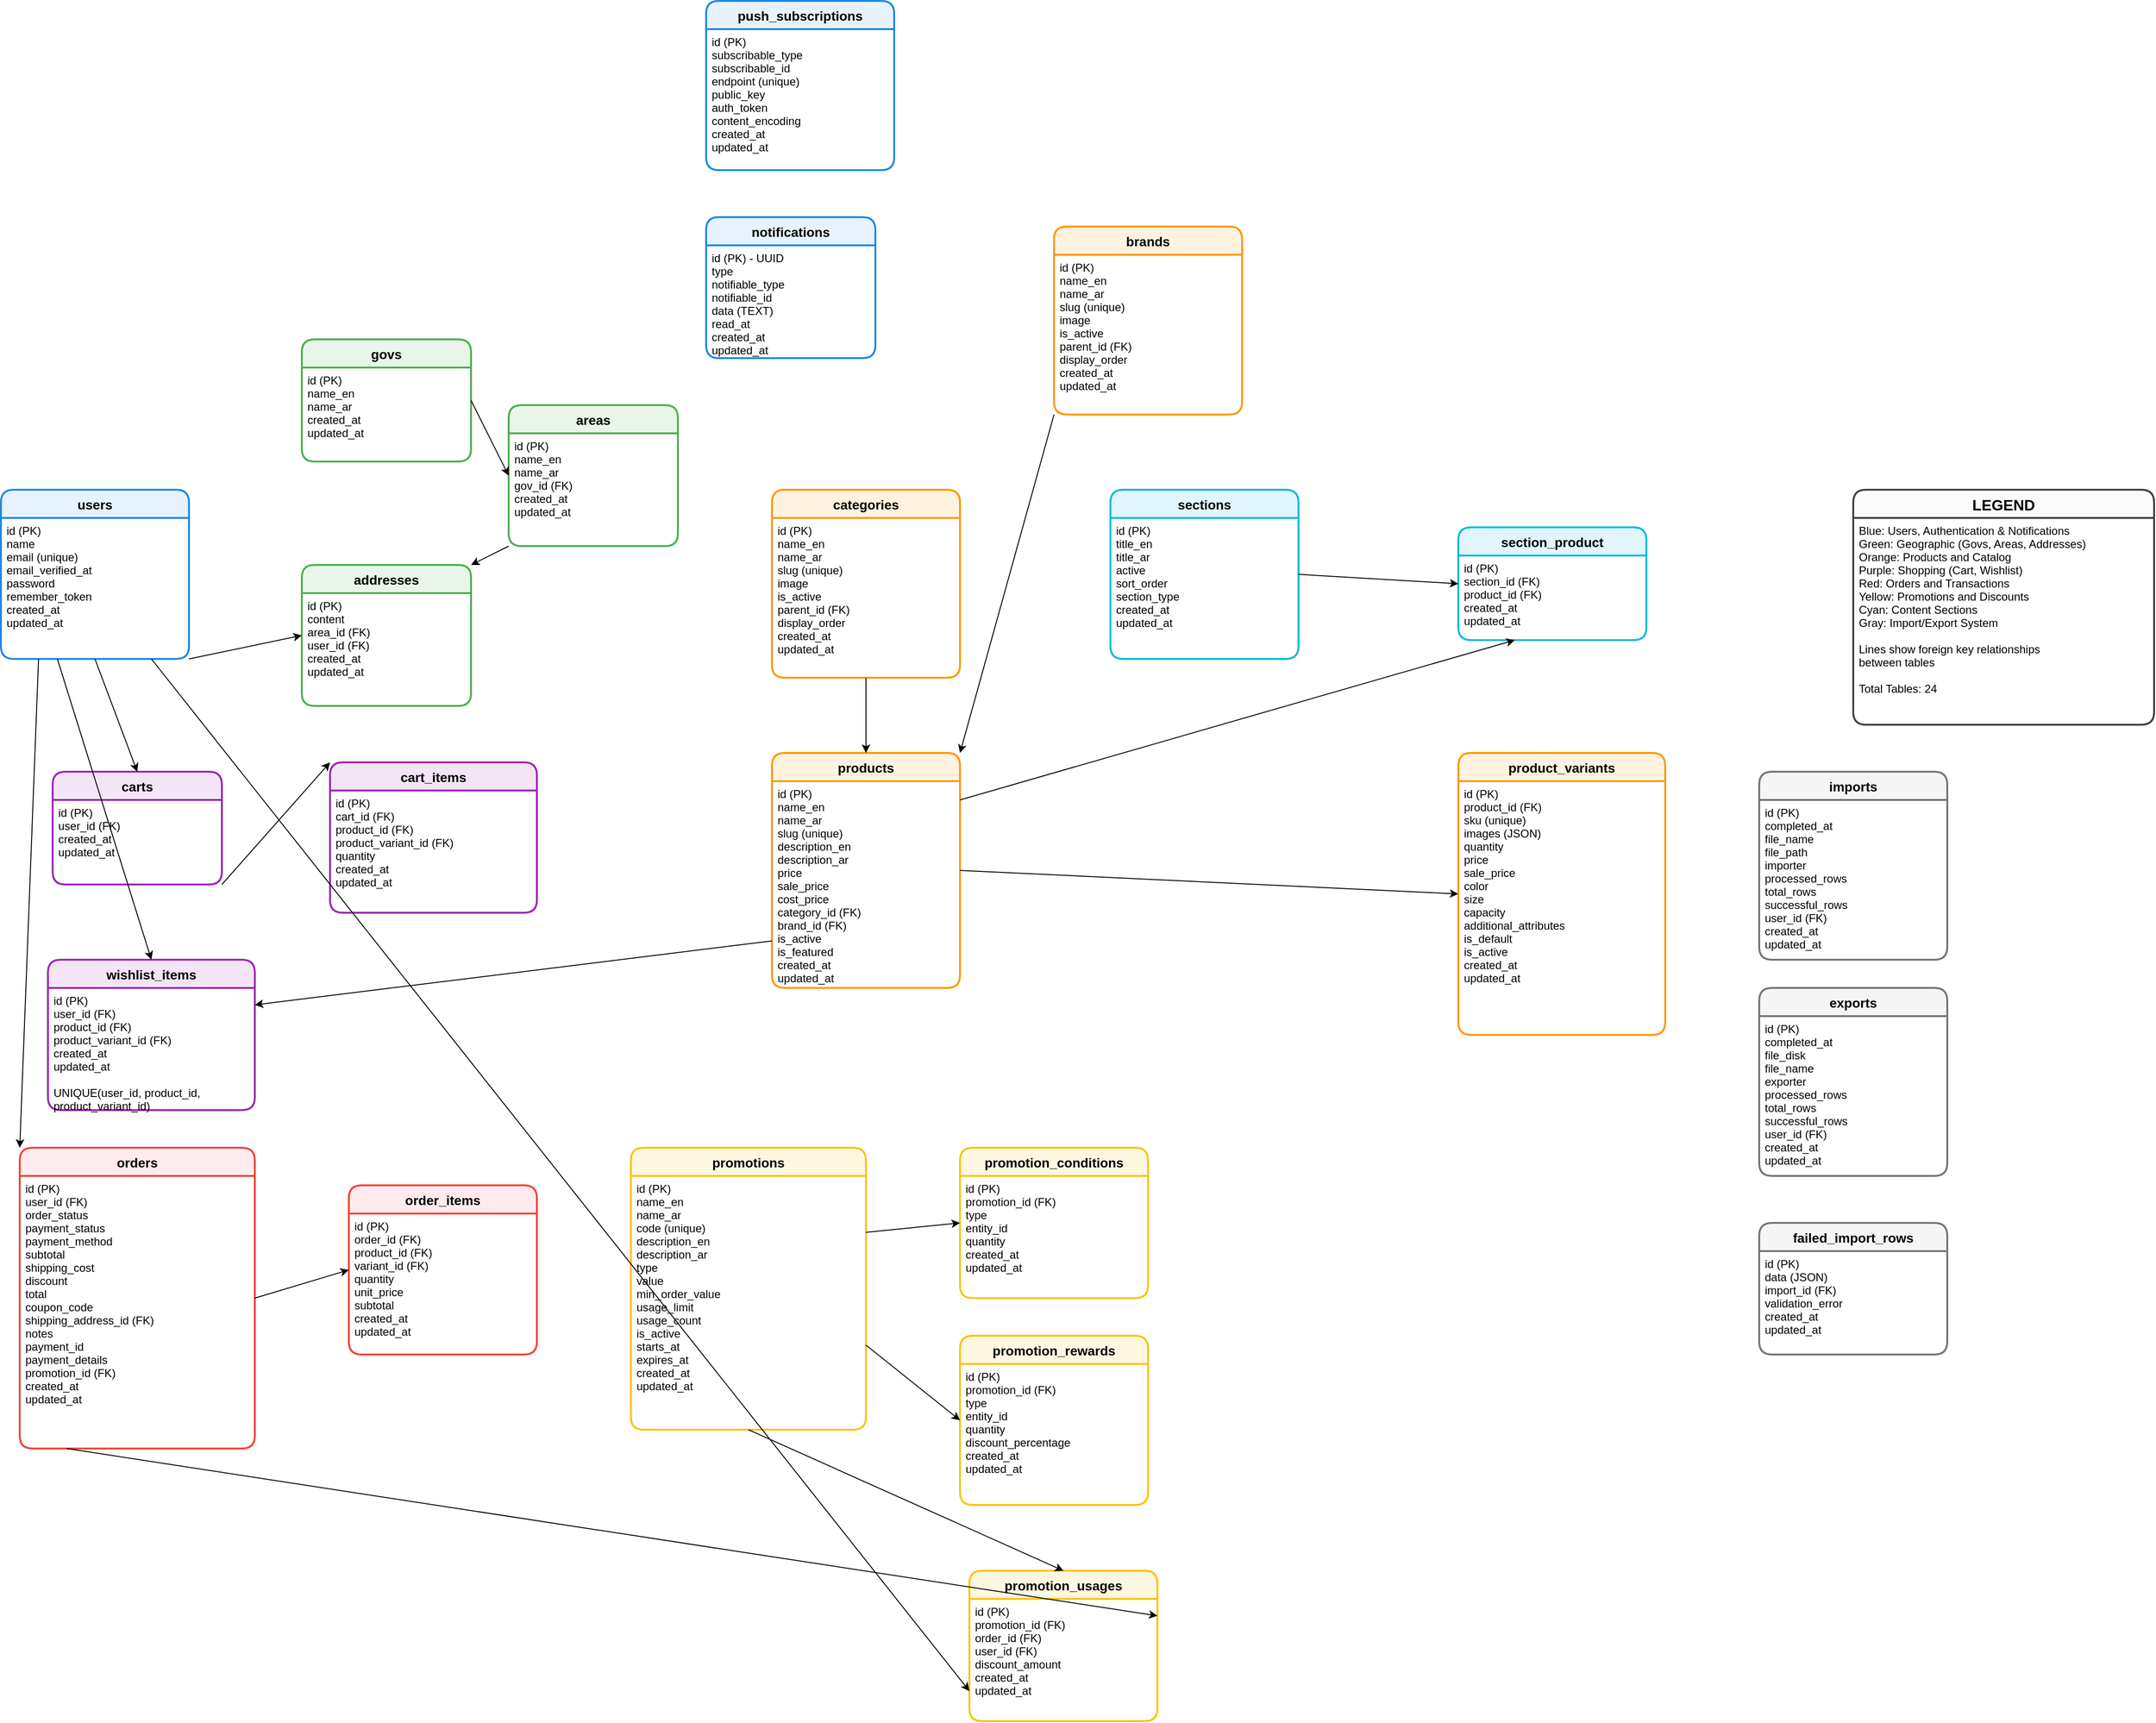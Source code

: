 <mxfile>
    <diagram name="Database Schema" id="database-schema">
        <mxGraphModel dx="2078" dy="5094" grid="1" gridSize="10" guides="1" tooltips="1" connect="1" arrows="1" fold="1" page="1" pageScale="1" pageWidth="2800" pageHeight="4000" math="0" shadow="0">
            <root>
                <mxCell id="0"/>
                <mxCell id="1" parent="0"/>
                <mxCell id="users" value="users" style="swimlane;childLayout=stackLayout;horizontal=1;startSize=30;horizontalStack=0;rounded=1;fontSize=14;fontStyle=1;strokeWidth=2;resizeParent=0;resizeLast=1;shadow=0;dashed=0;align=center;fillColor=#E6F3FF;strokeColor=#1E88E5;" parent="1" vertex="1">
                    <mxGeometry x="80" y="100" width="200" height="180" as="geometry"/>
                </mxCell>
                <mxCell id="users-fields" value="id (PK)&#xa;name&#xa;email (unique)&#xa;email_verified_at&#xa;password&#xa;remember_token&#xa;created_at&#xa;updated_at" style="align=left;strokeColor=none;fillColor=none;spacingLeft=4;fontSize=12;verticalAlign=top;resizable=0;rotatable=0;part=1;" parent="users" vertex="1">
                    <mxGeometry y="30" width="200" height="150" as="geometry"/>
                </mxCell>
                <mxCell id="govs" value="govs" style="swimlane;childLayout=stackLayout;horizontal=1;startSize=30;horizontalStack=0;rounded=1;fontSize=14;fontStyle=1;strokeWidth=2;resizeParent=0;resizeLast=1;shadow=0;dashed=0;align=center;fillColor=#E8F5E8;strokeColor=#4CAF50;" parent="1" vertex="1">
                    <mxGeometry x="400" y="-60" width="180" height="130" as="geometry"/>
                </mxCell>
                <mxCell id="govs-fields" value="id (PK)&#xa;name_en&#xa;name_ar&#xa;created_at&#xa;updated_at" style="align=left;strokeColor=none;fillColor=none;spacingLeft=4;fontSize=12;verticalAlign=top;resizable=0;rotatable=0;part=1;" parent="govs" vertex="1">
                    <mxGeometry y="30" width="180" height="100" as="geometry"/>
                </mxCell>
                <mxCell id="areas" value="areas" style="swimlane;childLayout=stackLayout;horizontal=1;startSize=30;horizontalStack=0;rounded=1;fontSize=14;fontStyle=1;strokeWidth=2;resizeParent=0;resizeLast=1;shadow=0;dashed=0;align=center;fillColor=#E8F5E8;strokeColor=#4CAF50;" parent="1" vertex="1">
                    <mxGeometry x="620" y="10" width="180" height="150" as="geometry"/>
                </mxCell>
                <mxCell id="areas-fields" value="id (PK)&#xa;name_en&#xa;name_ar&#xa;gov_id (FK)&#xa;created_at&#xa;updated_at" style="align=left;strokeColor=none;fillColor=none;spacingLeft=4;fontSize=12;verticalAlign=top;resizable=0;rotatable=0;part=1;" parent="areas" vertex="1">
                    <mxGeometry y="30" width="180" height="120" as="geometry"/>
                </mxCell>
                <mxCell id="addresses" value="addresses" style="swimlane;childLayout=stackLayout;horizontal=1;startSize=30;horizontalStack=0;rounded=1;fontSize=14;fontStyle=1;strokeWidth=2;resizeParent=0;resizeLast=1;shadow=0;dashed=0;align=center;fillColor=#E8F5E8;strokeColor=#4CAF50;" parent="1" vertex="1">
                    <mxGeometry x="400" y="180" width="180" height="150" as="geometry"/>
                </mxCell>
                <mxCell id="addresses-fields" value="id (PK)&#xa;content&#xa;area_id (FK)&#xa;user_id (FK)&#xa;created_at&#xa;updated_at" style="align=left;strokeColor=none;fillColor=none;spacingLeft=4;fontSize=12;verticalAlign=top;resizable=0;rotatable=0;part=1;" parent="addresses" vertex="1">
                    <mxGeometry y="30" width="180" height="120" as="geometry"/>
                </mxCell>
                <mxCell id="categories" value="categories" style="swimlane;childLayout=stackLayout;horizontal=1;startSize=30;horizontalStack=0;rounded=1;fontSize=14;fontStyle=1;strokeWidth=2;resizeParent=0;resizeLast=1;shadow=0;dashed=0;align=center;fillColor=#FFF3E0;strokeColor=#FF9800;" parent="1" vertex="1">
                    <mxGeometry x="900" y="100" width="200" height="200" as="geometry"/>
                </mxCell>
                <mxCell id="categories-fields" value="id (PK)&#xa;name_en&#xa;name_ar&#xa;slug (unique)&#xa;image&#xa;is_active&#xa;parent_id (FK)&#xa;display_order&#xa;created_at&#xa;updated_at" style="align=left;strokeColor=none;fillColor=none;spacingLeft=4;fontSize=12;verticalAlign=top;resizable=0;rotatable=0;part=1;" parent="categories" vertex="1">
                    <mxGeometry y="30" width="200" height="170" as="geometry"/>
                </mxCell>
                <mxCell id="brands" value="brands" style="swimlane;childLayout=stackLayout;horizontal=1;startSize=30;horizontalStack=0;rounded=1;fontSize=14;fontStyle=1;strokeWidth=2;resizeParent=0;resizeLast=1;shadow=0;dashed=0;align=center;fillColor=#FFF3E0;strokeColor=#FF9800;" parent="1" vertex="1">
                    <mxGeometry x="1200" y="-180" width="200" height="200" as="geometry"/>
                </mxCell>
                <mxCell id="brands-fields" value="id (PK)&#xa;name_en&#xa;name_ar&#xa;slug (unique)&#xa;image&#xa;is_active&#xa;parent_id (FK)&#xa;display_order&#xa;created_at&#xa;updated_at" style="align=left;strokeColor=none;fillColor=none;spacingLeft=4;fontSize=12;verticalAlign=top;resizable=0;rotatable=0;part=1;" parent="brands" vertex="1">
                    <mxGeometry y="30" width="200" height="170" as="geometry"/>
                </mxCell>
                <mxCell id="products" value="products" style="swimlane;childLayout=stackLayout;horizontal=1;startSize=30;horizontalStack=0;rounded=1;fontSize=14;fontStyle=1;strokeWidth=2;resizeParent=0;resizeLast=1;shadow=0;dashed=0;align=center;fillColor=#FFF3E0;strokeColor=#FF9800;" parent="1" vertex="1">
                    <mxGeometry x="900" y="380" width="200" height="250" as="geometry"/>
                </mxCell>
                <mxCell id="products-fields" value="id (PK)&#xa;name_en&#xa;name_ar&#xa;slug (unique)&#xa;description_en&#xa;description_ar&#xa;price&#xa;sale_price&#xa;cost_price&#xa;category_id (FK)&#xa;brand_id (FK)&#xa;is_active&#xa;is_featured&#xa;created_at&#xa;updated_at" style="align=left;strokeColor=none;fillColor=none;spacingLeft=4;fontSize=12;verticalAlign=top;resizable=0;rotatable=0;part=1;" parent="products" vertex="1">
                    <mxGeometry y="30" width="200" height="220" as="geometry"/>
                </mxCell>
                <mxCell id="product_variants" value="product_variants" style="swimlane;childLayout=stackLayout;horizontal=1;startSize=30;horizontalStack=0;rounded=1;fontSize=14;fontStyle=1;strokeWidth=2;resizeParent=0;resizeLast=1;shadow=0;dashed=0;align=center;fillColor=#FFF3E0;strokeColor=#FF9800;" parent="1" vertex="1">
                    <mxGeometry x="1630" y="380" width="220" height="300" as="geometry"/>
                </mxCell>
                <mxCell id="product_variants-fields" value="id (PK)&#xa;product_id (FK)&#xa;sku (unique)&#xa;images (JSON)&#xa;quantity&#xa;price&#xa;sale_price&#xa;color&#xa;size&#xa;capacity&#xa;additional_attributes&#xa;is_default&#xa;is_active&#xa;created_at&#xa;updated_at" style="align=left;strokeColor=none;fillColor=none;spacingLeft=4;fontSize=12;verticalAlign=top;resizable=0;rotatable=0;part=1;" parent="product_variants" vertex="1">
                    <mxGeometry y="30" width="220" height="270" as="geometry"/>
                </mxCell>
                <mxCell id="carts" value="carts" style="swimlane;childLayout=stackLayout;horizontal=1;startSize=30;horizontalStack=0;rounded=1;fontSize=14;fontStyle=1;strokeWidth=2;resizeParent=0;resizeLast=1;shadow=0;dashed=0;align=center;fillColor=#F3E5F5;strokeColor=#9C27B0;" parent="1" vertex="1">
                    <mxGeometry x="135" y="400" width="180" height="120" as="geometry"/>
                </mxCell>
                <mxCell id="carts-fields" value="id (PK)&#xa;user_id (FK)&#xa;created_at&#xa;updated_at" style="align=left;strokeColor=none;fillColor=none;spacingLeft=4;fontSize=12;verticalAlign=top;resizable=0;rotatable=0;part=1;" parent="carts" vertex="1">
                    <mxGeometry y="30" width="180" height="90" as="geometry"/>
                </mxCell>
                <mxCell id="cart_items" value="cart_items" style="swimlane;childLayout=stackLayout;horizontal=1;startSize=30;horizontalStack=0;rounded=1;fontSize=14;fontStyle=1;strokeWidth=2;resizeParent=0;resizeLast=1;shadow=0;dashed=0;align=center;fillColor=#F3E5F5;strokeColor=#9C27B0;" parent="1" vertex="1">
                    <mxGeometry x="430" y="390" width="220" height="160" as="geometry"/>
                </mxCell>
                <mxCell id="cart_items-fields" value="id (PK)&#xa;cart_id (FK)&#xa;product_id (FK)&#xa;product_variant_id (FK)&#xa;quantity&#xa;created_at&#xa;updated_at" style="align=left;strokeColor=none;fillColor=none;spacingLeft=4;fontSize=12;verticalAlign=top;resizable=0;rotatable=0;part=1;" parent="cart_items" vertex="1">
                    <mxGeometry y="30" width="220" height="130" as="geometry"/>
                </mxCell>
                <mxCell id="orders" value="orders" style="swimlane;childLayout=stackLayout;horizontal=1;startSize=30;horizontalStack=0;rounded=1;fontSize=14;fontStyle=1;strokeWidth=2;resizeParent=0;resizeLast=1;shadow=0;dashed=0;align=center;fillColor=#FFEBEE;strokeColor=#F44336;" parent="1" vertex="1">
                    <mxGeometry x="100" y="800" width="250" height="320" as="geometry"/>
                </mxCell>
                <mxCell id="orders-fields" value="id (PK)&#xa;user_id (FK)&#xa;order_status&#xa;payment_status&#xa;payment_method&#xa;subtotal&#xa;shipping_cost&#xa;discount&#xa;total&#xa;coupon_code&#xa;shipping_address_id (FK)&#xa;notes&#xa;payment_id&#xa;payment_details&#xa;promotion_id (FK)&#xa;created_at&#xa;updated_at" style="align=left;strokeColor=none;fillColor=none;spacingLeft=4;fontSize=12;verticalAlign=top;resizable=0;rotatable=0;part=1;" parent="orders" vertex="1">
                    <mxGeometry y="30" width="250" height="290" as="geometry"/>
                </mxCell>
                <mxCell id="order_items" value="order_items" style="swimlane;childLayout=stackLayout;horizontal=1;startSize=30;horizontalStack=0;rounded=1;fontSize=14;fontStyle=1;strokeWidth=2;resizeParent=0;resizeLast=1;shadow=0;dashed=0;align=center;fillColor=#FFEBEE;strokeColor=#F44336;" parent="1" vertex="1">
                    <mxGeometry x="450" y="840" width="200" height="180" as="geometry"/>
                </mxCell>
                <mxCell id="order_items-fields" value="id (PK)&#xa;order_id (FK)&#xa;product_id (FK)&#xa;variant_id (FK)&#xa;quantity&#xa;unit_price&#xa;subtotal&#xa;created_at&#xa;updated_at" style="align=left;strokeColor=none;fillColor=none;spacingLeft=4;fontSize=12;verticalAlign=top;resizable=0;rotatable=0;part=1;" parent="order_items" vertex="1">
                    <mxGeometry y="30" width="200" height="150" as="geometry"/>
                </mxCell>
                <mxCell id="promotions" value="promotions" style="swimlane;childLayout=stackLayout;horizontal=1;startSize=30;horizontalStack=0;rounded=1;fontSize=14;fontStyle=1;strokeWidth=2;resizeParent=0;resizeLast=1;shadow=0;dashed=0;align=center;fillColor=#FFF8E1;strokeColor=#FFC107;" parent="1" vertex="1">
                    <mxGeometry x="750" y="800" width="250" height="300" as="geometry"/>
                </mxCell>
                <mxCell id="promotions-fields" value="id (PK)&#xa;name_en&#xa;name_ar&#xa;code (unique)&#xa;description_en&#xa;description_ar&#xa;type&#xa;value&#xa;min_order_value&#xa;usage_limit&#xa;usage_count&#xa;is_active&#xa;starts_at&#xa;expires_at&#xa;created_at&#xa;updated_at" style="align=left;strokeColor=none;fillColor=none;spacingLeft=4;fontSize=12;verticalAlign=top;resizable=0;rotatable=0;part=1;" parent="promotions" vertex="1">
                    <mxGeometry y="30" width="250" height="270" as="geometry"/>
                </mxCell>
                <mxCell id="sections" value="sections" style="swimlane;childLayout=stackLayout;horizontal=1;startSize=30;horizontalStack=0;rounded=1;fontSize=14;fontStyle=1;strokeWidth=2;resizeParent=0;resizeLast=1;shadow=0;dashed=0;align=center;fillColor=#E1F5FE;strokeColor=#00BCD4;" parent="1" vertex="1">
                    <mxGeometry x="1260" y="100" width="200" height="180" as="geometry"/>
                </mxCell>
                <mxCell id="sections-fields" value="id (PK)&#xa;title_en&#xa;title_ar&#xa;active&#xa;sort_order&#xa;section_type&#xa;created_at&#xa;updated_at" style="align=left;strokeColor=none;fillColor=none;spacingLeft=4;fontSize=12;verticalAlign=top;resizable=0;rotatable=0;part=1;" parent="sections" vertex="1">
                    <mxGeometry y="30" width="200" height="150" as="geometry"/>
                </mxCell>
                <mxCell id="wishlist_items" value="wishlist_items" style="swimlane;childLayout=stackLayout;horizontal=1;startSize=30;horizontalStack=0;rounded=1;fontSize=14;fontStyle=1;strokeWidth=2;resizeParent=0;resizeLast=1;shadow=0;dashed=0;align=center;fillColor=#F3E5F5;strokeColor=#9C27B0;" parent="1" vertex="1">
                    <mxGeometry x="130" y="600" width="220" height="160" as="geometry"/>
                </mxCell>
                <mxCell id="wishlist_items-fields" value="id (PK)&#xa;user_id (FK)&#xa;product_id (FK)&#xa;product_variant_id (FK)&#xa;created_at&#xa;updated_at&#xa;&#xa;UNIQUE(user_id, product_id,&#xa;product_variant_id)" style="align=left;strokeColor=none;fillColor=none;spacingLeft=4;fontSize=12;verticalAlign=top;resizable=0;rotatable=0;part=1;" parent="wishlist_items" vertex="1">
                    <mxGeometry y="30" width="220" height="130" as="geometry"/>
                </mxCell>
                <mxCell id="notifications" value="notifications" style="swimlane;childLayout=stackLayout;horizontal=1;startSize=30;horizontalStack=0;rounded=1;fontSize=14;fontStyle=1;strokeWidth=2;resizeParent=0;resizeLast=1;shadow=0;dashed=0;align=center;fillColor=#E6F3FF;strokeColor=#1E88E5;" parent="1" vertex="1">
                    <mxGeometry x="830" y="-190" width="180" height="150" as="geometry"/>
                </mxCell>
                <mxCell id="notifications-fields" value="id (PK) - UUID&#xa;type&#xa;notifiable_type&#xa;notifiable_id&#xa;data (TEXT)&#xa;read_at&#xa;created_at&#xa;updated_at" style="align=left;strokeColor=none;fillColor=none;spacingLeft=4;fontSize=12;verticalAlign=top;resizable=0;rotatable=0;part=1;" parent="notifications" vertex="1">
                    <mxGeometry y="30" width="180" height="120" as="geometry"/>
                </mxCell>
                <mxCell id="imports" value="imports" style="swimlane;childLayout=stackLayout;horizontal=1;startSize=30;horizontalStack=0;rounded=1;fontSize=14;fontStyle=1;strokeWidth=2;resizeParent=0;resizeLast=1;shadow=0;dashed=0;align=center;fillColor=#F5F5F5;strokeColor=#757575;" parent="1" vertex="1">
                    <mxGeometry x="1950" y="400" width="200" height="200" as="geometry"/>
                </mxCell>
                <mxCell id="imports-fields" value="id (PK)&#xa;completed_at&#xa;file_name&#xa;file_path&#xa;importer&#xa;processed_rows&#xa;total_rows&#xa;successful_rows&#xa;user_id (FK)&#xa;created_at&#xa;updated_at" style="align=left;strokeColor=none;fillColor=none;spacingLeft=4;fontSize=12;verticalAlign=top;resizable=0;rotatable=0;part=1;" parent="imports" vertex="1">
                    <mxGeometry y="30" width="200" height="170" as="geometry"/>
                </mxCell>
                <mxCell id="exports" value="exports" style="swimlane;childLayout=stackLayout;horizontal=1;startSize=30;horizontalStack=0;rounded=1;fontSize=14;fontStyle=1;strokeWidth=2;resizeParent=0;resizeLast=1;shadow=0;dashed=0;align=center;fillColor=#F5F5F5;strokeColor=#757575;" parent="1" vertex="1">
                    <mxGeometry x="1950" y="630" width="200" height="200" as="geometry"/>
                </mxCell>
                <mxCell id="exports-fields" value="id (PK)&#xa;completed_at&#xa;file_disk&#xa;file_name&#xa;exporter&#xa;processed_rows&#xa;total_rows&#xa;successful_rows&#xa;user_id (FK)&#xa;created_at&#xa;updated_at" style="align=left;strokeColor=none;fillColor=none;spacingLeft=4;fontSize=12;verticalAlign=top;resizable=0;rotatable=0;part=1;" parent="exports" vertex="1">
                    <mxGeometry y="30" width="200" height="170" as="geometry"/>
                </mxCell>
                <mxCell id="failed_import_rows" value="failed_import_rows" style="swimlane;childLayout=stackLayout;horizontal=1;startSize=30;horizontalStack=0;rounded=1;fontSize=14;fontStyle=1;strokeWidth=2;resizeParent=0;resizeLast=1;shadow=0;dashed=0;align=center;fillColor=#F5F5F5;strokeColor=#757575;" parent="1" vertex="1">
                    <mxGeometry x="1950" y="880" width="200" height="140" as="geometry"/>
                </mxCell>
                <mxCell id="failed_import_rows-fields" value="id (PK)&#xa;data (JSON)&#xa;import_id (FK)&#xa;validation_error&#xa;created_at&#xa;updated_at" style="align=left;strokeColor=none;fillColor=none;spacingLeft=4;fontSize=12;verticalAlign=top;resizable=0;rotatable=0;part=1;" parent="failed_import_rows" vertex="1">
                    <mxGeometry y="30" width="200" height="110" as="geometry"/>
                </mxCell>
                <mxCell id="push_subscriptions" value="push_subscriptions" style="swimlane;childLayout=stackLayout;horizontal=1;startSize=30;horizontalStack=0;rounded=1;fontSize=14;fontStyle=1;strokeWidth=2;resizeParent=0;resizeLast=1;shadow=0;dashed=0;align=center;fillColor=#E6F3FF;strokeColor=#1E88E5;" parent="1" vertex="1">
                    <mxGeometry x="830" y="-420" width="200" height="180" as="geometry"/>
                </mxCell>
                <mxCell id="push_subscriptions-fields" value="id (PK)&#xa;subscribable_type&#xa;subscribable_id&#xa;endpoint (unique)&#xa;public_key&#xa;auth_token&#xa;content_encoding&#xa;created_at&#xa;updated_at" style="align=left;strokeColor=none;fillColor=none;spacingLeft=4;fontSize=12;verticalAlign=top;resizable=0;rotatable=0;part=1;" parent="push_subscriptions" vertex="1">
                    <mxGeometry y="30" width="200" height="150" as="geometry"/>
                </mxCell>
                <mxCell id="promotion_conditions" value="promotion_conditions" style="swimlane;childLayout=stackLayout;horizontal=1;startSize=30;horizontalStack=0;rounded=1;fontSize=14;fontStyle=1;strokeWidth=2;resizeParent=0;resizeLast=1;shadow=0;dashed=0;align=center;fillColor=#FFF8E1;strokeColor=#FFC107;" parent="1" vertex="1">
                    <mxGeometry x="1100" y="800" width="200" height="160" as="geometry"/>
                </mxCell>
                <mxCell id="promotion_conditions-fields" value="id (PK)&#xa;promotion_id (FK)&#xa;type&#xa;entity_id&#xa;quantity&#xa;created_at&#xa;updated_at" style="align=left;strokeColor=none;fillColor=none;spacingLeft=4;fontSize=12;verticalAlign=top;resizable=0;rotatable=0;part=1;" parent="promotion_conditions" vertex="1">
                    <mxGeometry y="30" width="200" height="130" as="geometry"/>
                </mxCell>
                <mxCell id="promotion_rewards" value="promotion_rewards" style="swimlane;childLayout=stackLayout;horizontal=1;startSize=30;horizontalStack=0;rounded=1;fontSize=14;fontStyle=1;strokeWidth=2;resizeParent=0;resizeLast=1;shadow=0;dashed=0;align=center;fillColor=#FFF8E1;strokeColor=#FFC107;" parent="1" vertex="1">
                    <mxGeometry x="1100" y="1000" width="200" height="180" as="geometry"/>
                </mxCell>
                <mxCell id="promotion_rewards-fields" value="id (PK)&#xa;promotion_id (FK)&#xa;type&#xa;entity_id&#xa;quantity&#xa;discount_percentage&#xa;created_at&#xa;updated_at" style="align=left;strokeColor=none;fillColor=none;spacingLeft=4;fontSize=12;verticalAlign=top;resizable=0;rotatable=0;part=1;" parent="promotion_rewards" vertex="1">
                    <mxGeometry y="30" width="200" height="150" as="geometry"/>
                </mxCell>
                <mxCell id="promotion_usages" value="promotion_usages" style="swimlane;childLayout=stackLayout;horizontal=1;startSize=30;horizontalStack=0;rounded=1;fontSize=14;fontStyle=1;strokeWidth=2;resizeParent=0;resizeLast=1;shadow=0;dashed=0;align=center;fillColor=#FFF8E1;strokeColor=#FFC107;" parent="1" vertex="1">
                    <mxGeometry x="1110" y="1250" width="200" height="160" as="geometry"/>
                </mxCell>
                <mxCell id="promotion_usages-fields" value="id (PK)&#xa;promotion_id (FK)&#xa;order_id (FK)&#xa;user_id (FK)&#xa;discount_amount&#xa;created_at&#xa;updated_at" style="align=left;strokeColor=none;fillColor=none;spacingLeft=4;fontSize=12;verticalAlign=top;resizable=0;rotatable=0;part=1;" parent="promotion_usages" vertex="1">
                    <mxGeometry y="30" width="200" height="130" as="geometry"/>
                </mxCell>
                <mxCell id="section_product" value="section_product" style="swimlane;childLayout=stackLayout;horizontal=1;startSize=30;horizontalStack=0;rounded=1;fontSize=14;fontStyle=1;strokeWidth=2;resizeParent=0;resizeLast=1;shadow=0;dashed=0;align=center;fillColor=#E1F5FE;strokeColor=#00BCD4;" parent="1" vertex="1">
                    <mxGeometry x="1630" y="140" width="200" height="120" as="geometry"/>
                </mxCell>
                <mxCell id="section_product-fields" value="id (PK)&#xa;section_id (FK)&#xa;product_id (FK)&#xa;created_at&#xa;updated_at" style="align=left;strokeColor=none;fillColor=none;spacingLeft=4;fontSize=12;verticalAlign=top;resizable=0;rotatable=0;part=1;" parent="section_product" vertex="1">
                    <mxGeometry y="30" width="200" height="90" as="geometry"/>
                </mxCell>
                <mxCell id="rel1" style="endArrow=classic;html=1;rounded=0;exitX=1;exitY=0.5;exitDx=0;exitDy=0;entryX=0;entryY=0.5;entryDx=0;entryDy=0;" parent="1" source="govs" target="areas" edge="1">
                    <mxGeometry width="50" height="50" relative="1" as="geometry">
                        <mxPoint x="580" y="165" as="sourcePoint"/>
                        <mxPoint x="650" y="175" as="targetPoint"/>
                    </mxGeometry>
                </mxCell>
                <mxCell id="rel2" style="endArrow=classic;html=1;rounded=0;exitX=0;exitY=1;exitDx=0;exitDy=0;entryX=1;entryY=0;entryDx=0;entryDy=0;" parent="1" source="areas" target="addresses" edge="1">
                    <mxGeometry width="50" height="50" relative="1" as="geometry">
                        <mxPoint x="650" y="250" as="sourcePoint"/>
                        <mxPoint x="580" y="300" as="targetPoint"/>
                    </mxGeometry>
                </mxCell>
                <mxCell id="rel3" style="endArrow=classic;html=1;rounded=0;exitX=1;exitY=1;exitDx=0;exitDy=0;entryX=0;entryY=0.5;entryDx=0;entryDy=0;" parent="1" source="users" target="addresses" edge="1">
                    <mxGeometry width="50" height="50" relative="1" as="geometry">
                        <mxPoint x="300" y="280" as="sourcePoint"/>
                        <mxPoint x="400" y="375" as="targetPoint"/>
                    </mxGeometry>
                </mxCell>
                <mxCell id="rel4" style="endArrow=classic;html=1;rounded=0;exitX=0.5;exitY=1;exitDx=0;exitDy=0;entryX=0.5;entryY=0;entryDx=0;entryDy=0;" parent="1" source="categories" target="products" edge="1">
                    <mxGeometry width="50" height="50" relative="1" as="geometry">
                        <mxPoint x="1000" y="300" as="sourcePoint"/>
                        <mxPoint x="1000" y="400" as="targetPoint"/>
                    </mxGeometry>
                </mxCell>
                <mxCell id="rel5" style="endArrow=classic;html=1;rounded=0;exitX=0;exitY=1;exitDx=0;exitDy=0;entryX=1;entryY=0;entryDx=0;entryDy=0;" parent="1" source="brands" target="products" edge="1">
                    <mxGeometry width="50" height="50" relative="1" as="geometry">
                        <mxPoint x="1200" y="300" as="sourcePoint"/>
                        <mxPoint x="1100" y="400" as="targetPoint"/>
                    </mxGeometry>
                </mxCell>
                <mxCell id="rel6" style="endArrow=classic;html=1;rounded=0;exitX=1;exitY=0.5;exitDx=0;exitDy=0;entryX=0;entryY=0.5;entryDx=0;entryDy=0;" parent="1" source="products" target="product_variants" edge="1">
                    <mxGeometry width="50" height="50" relative="1" as="geometry">
                        <mxPoint x="1100" y="525" as="sourcePoint"/>
                        <mxPoint x="1200" y="550" as="targetPoint"/>
                    </mxGeometry>
                </mxCell>
                <mxCell id="rel7" style="endArrow=classic;html=1;rounded=0;exitX=0.5;exitY=1;exitDx=0;exitDy=0;entryX=0.5;entryY=0;entryDx=0;entryDy=0;" parent="1" source="users" target="carts" edge="1">
                    <mxGeometry width="50" height="50" relative="1" as="geometry">
                        <mxPoint x="200" y="280" as="sourcePoint"/>
                        <mxPoint x="190" y="400" as="targetPoint"/>
                    </mxGeometry>
                </mxCell>
                <mxCell id="rel8" style="endArrow=classic;html=1;rounded=0;exitX=1;exitY=1;exitDx=0;exitDy=0;entryX=0;entryY=0;entryDx=0;entryDy=0;" parent="1" source="carts" target="cart_items" edge="1">
                    <mxGeometry width="50" height="50" relative="1" as="geometry">
                        <mxPoint x="280" y="520" as="sourcePoint"/>
                        <mxPoint x="350" y="550" as="targetPoint"/>
                    </mxGeometry>
                </mxCell>
                <mxCell id="rel9" style="endArrow=classic;html=1;rounded=0;exitX=0.2;exitY=1;exitDx=0;exitDy=0;entryX=0;entryY=0;entryDx=0;entryDy=0;" parent="1" source="users" target="orders" edge="1">
                    <mxGeometry width="50" height="50" relative="1" as="geometry">
                        <mxPoint x="140" y="280" as="sourcePoint"/>
                        <mxPoint x="100" y="800" as="targetPoint"/>
                    </mxGeometry>
                </mxCell>
                <mxCell id="rel10" style="endArrow=classic;html=1;rounded=0;exitX=1;exitY=0.5;exitDx=0;exitDy=0;entryX=0;entryY=0.5;entryDx=0;entryDy=0;" parent="1" source="orders" target="order_items" edge="1">
                    <mxGeometry width="50" height="50" relative="1" as="geometry">
                        <mxPoint x="350" y="960" as="sourcePoint"/>
                        <mxPoint x="450" y="990" as="targetPoint"/>
                    </mxGeometry>
                </mxCell>
                <mxCell id="rel11" style="endArrow=classic;html=1;rounded=0;exitX=0.3;exitY=1;exitDx=0;exitDy=0;entryX=0.5;entryY=0;entryDx=0;entryDy=0;" parent="1" source="users" target="wishlist_items" edge="1">
                    <mxGeometry width="50" height="50" relative="1" as="geometry">
                        <mxPoint x="160" y="280" as="sourcePoint"/>
                        <mxPoint x="210" y="600" as="targetPoint"/>
                    </mxGeometry>
                </mxCell>
                <mxCell id="rel12" style="endArrow=classic;html=1;rounded=0;exitX=0;exitY=0.8;exitDx=0;exitDy=0;entryX=1;entryY=0.3;entryDx=0;entryDy=0;" parent="1" source="products" target="wishlist_items" edge="1">
                    <mxGeometry width="50" height="50" relative="1" as="geometry">
                        <mxPoint x="900" y="620" as="sourcePoint"/>
                        <mxPoint x="320" y="650" as="targetPoint"/>
                    </mxGeometry>
                </mxCell>
                <mxCell id="rel13" style="endArrow=classic;html=1;rounded=0;exitX=1;exitY=0.5;exitDx=0;exitDy=0;entryX=0;entryY=0.5;entryDx=0;entryDy=0;" parent="1" source="sections" target="section_product" edge="1">
                    <mxGeometry width="50" height="50" relative="1" as="geometry">
                        <mxPoint x="1700" y="190" as="sourcePoint"/>
                        <mxPoint x="1500" y="410" as="targetPoint"/>
                    </mxGeometry>
                </mxCell>
                <mxCell id="rel14" style="endArrow=classic;html=1;rounded=0;exitX=1;exitY=0.2;exitDx=0;exitDy=0;entryX=0.3;entryY=1;entryDx=0;entryDy=0;" parent="1" source="products" target="section_product" edge="1">
                    <mxGeometry width="50" height="50" relative="1" as="geometry">
                        <mxPoint x="1100" y="440" as="sourcePoint"/>
                        <mxPoint x="1560" y="470" as="targetPoint"/>
                    </mxGeometry>
                </mxCell>
                <mxCell id="rel15" style="endArrow=classic;html=1;rounded=0;exitX=1;exitY=0.3;exitDx=0;exitDy=0;entryX=0;entryY=0.5;entryDx=0;entryDy=0;" parent="1" source="promotions" target="promotion_conditions" edge="1">
                    <mxGeometry width="50" height="50" relative="1" as="geometry">
                        <mxPoint x="1000" y="875" as="sourcePoint"/>
                        <mxPoint x="1100" y="880" as="targetPoint"/>
                    </mxGeometry>
                </mxCell>
                <mxCell id="rel16" style="endArrow=classic;html=1;rounded=0;exitX=1;exitY=0.7;exitDx=0;exitDy=0;entryX=0;entryY=0.5;entryDx=0;entryDy=0;" parent="1" source="promotions" target="promotion_rewards" edge="1">
                    <mxGeometry width="50" height="50" relative="1" as="geometry">
                        <mxPoint x="1000" y="1000" as="sourcePoint"/>
                        <mxPoint x="1100" y="1090" as="targetPoint"/>
                    </mxGeometry>
                </mxCell>
                <mxCell id="rel17" style="endArrow=classic;html=1;rounded=0;exitX=0.5;exitY=1;exitDx=0;exitDy=0;entryX=0.5;entryY=0;entryDx=0;entryDy=0;" parent="1" source="promotions" target="promotion_usages" edge="1">
                    <mxGeometry width="50" height="50" relative="1" as="geometry">
                        <mxPoint x="875" y="1100" as="sourcePoint"/>
                        <mxPoint x="800" y="1200" as="targetPoint"/>
                    </mxGeometry>
                </mxCell>
                <mxCell id="rel18" style="endArrow=classic;html=1;rounded=0;exitX=0.2;exitY=1;exitDx=0;exitDy=0;entryX=1;entryY=0.3;entryDx=0;entryDy=0;" parent="1" source="orders" target="promotion_usages" edge="1">
                    <mxGeometry width="50" height="50" relative="1" as="geometry">
                        <mxPoint x="150" y="1120" as="sourcePoint"/>
                        <mxPoint x="700" y="1240" as="targetPoint"/>
                    </mxGeometry>
                </mxCell>
                <mxCell id="rel19" style="endArrow=classic;html=1;rounded=0;exitX=0.8;exitY=1;exitDx=0;exitDy=0;entryX=0;entryY=0.8;entryDx=0;entryDy=0;" parent="1" source="users" target="promotion_usages" edge="1">
                    <mxGeometry width="50" height="50" relative="1" as="geometry">
                        <mxPoint x="260" y="280" as="sourcePoint"/>
                        <mxPoint x="700" y="1300" as="targetPoint"/>
                    </mxGeometry>
                </mxCell>
                <mxCell id="legend" value="LEGEND" style="swimlane;childLayout=stackLayout;horizontal=1;startSize=30;horizontalStack=0;rounded=1;fontSize=16;fontStyle=1;strokeWidth=2;resizeParent=0;resizeLast=1;shadow=0;dashed=0;align=center;fillColor=#FAFAFA;strokeColor=#424242;" parent="1" vertex="1">
                    <mxGeometry x="2050" y="100" width="320" height="250" as="geometry"/>
                </mxCell>
                <mxCell id="legend-content" value="Blue: Users, Authentication &amp; Notifications&#xa;Green: Geographic (Govs, Areas, Addresses)&#xa;Orange: Products and Catalog&#xa;Purple: Shopping (Cart, Wishlist)&#xa;Red: Orders and Transactions&#xa;Yellow: Promotions and Discounts&#xa;Cyan: Content Sections&#xa;Gray: Import/Export System&#xa;&#xa;Lines show foreign key relationships&#xa;between tables&#xa;&#xa;Total Tables: 24" style="align=left;strokeColor=none;fillColor=none;spacingLeft=4;fontSize=12;verticalAlign=top;resizable=0;rotatable=0;part=1;" parent="legend" vertex="1">
                    <mxGeometry y="30" width="320" height="220" as="geometry"/>
                </mxCell>
            </root>
        </mxGraphModel>
    </diagram>
</mxfile>
